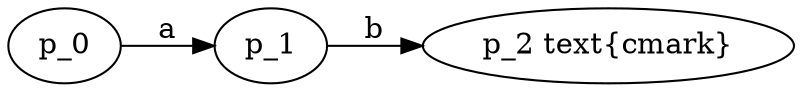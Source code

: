 digraph LTSP {
    p_0 -> p_1 [label="a"];
    p_1 -> p_2 [label="b"];
    p_2 [label="p_2 \text{\cmark}"]
    rankdir=LR;
}